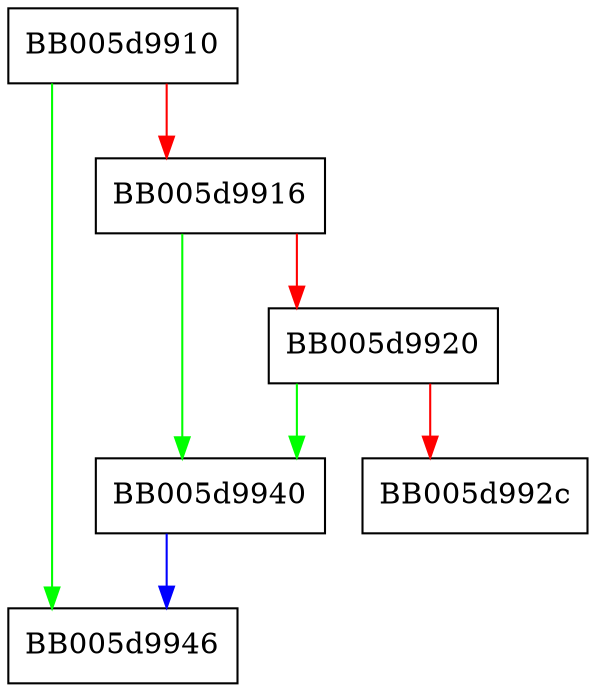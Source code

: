 digraph EVP_PKEY_fromdata_init {
  node [shape="box"];
  graph [splines=ortho];
  BB005d9910 -> BB005d9946 [color="green"];
  BB005d9910 -> BB005d9916 [color="red"];
  BB005d9916 -> BB005d9940 [color="green"];
  BB005d9916 -> BB005d9920 [color="red"];
  BB005d9920 -> BB005d9940 [color="green"];
  BB005d9920 -> BB005d992c [color="red"];
  BB005d9940 -> BB005d9946 [color="blue"];
}